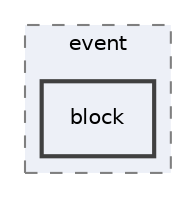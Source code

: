 digraph "block"
{
 // INTERACTIVE_SVG=YES
 // LATEX_PDF_SIZE
  edge [fontname="Helvetica",fontsize="10",labelfontname="Helvetica",labelfontsize="10"];
  node [fontname="Helvetica",fontsize="10",shape=record];
  compound=true
  subgraph clusterdir_f278fbcf62338d746f20818c09b59427 {
    graph [ bgcolor="#edf0f7", pencolor="grey50", style="filled,dashed,", label="event", fontname="Helvetica", fontsize="10", URL="dir_f278fbcf62338d746f20818c09b59427.html"]
  dir_4bd3bd4cdf138ad29edb61d8aa883928 [shape=box, label="block", style="filled,bold,", fillcolor="#edf0f7", color="grey25", URL="dir_4bd3bd4cdf138ad29edb61d8aa883928.html"];
  }
}
